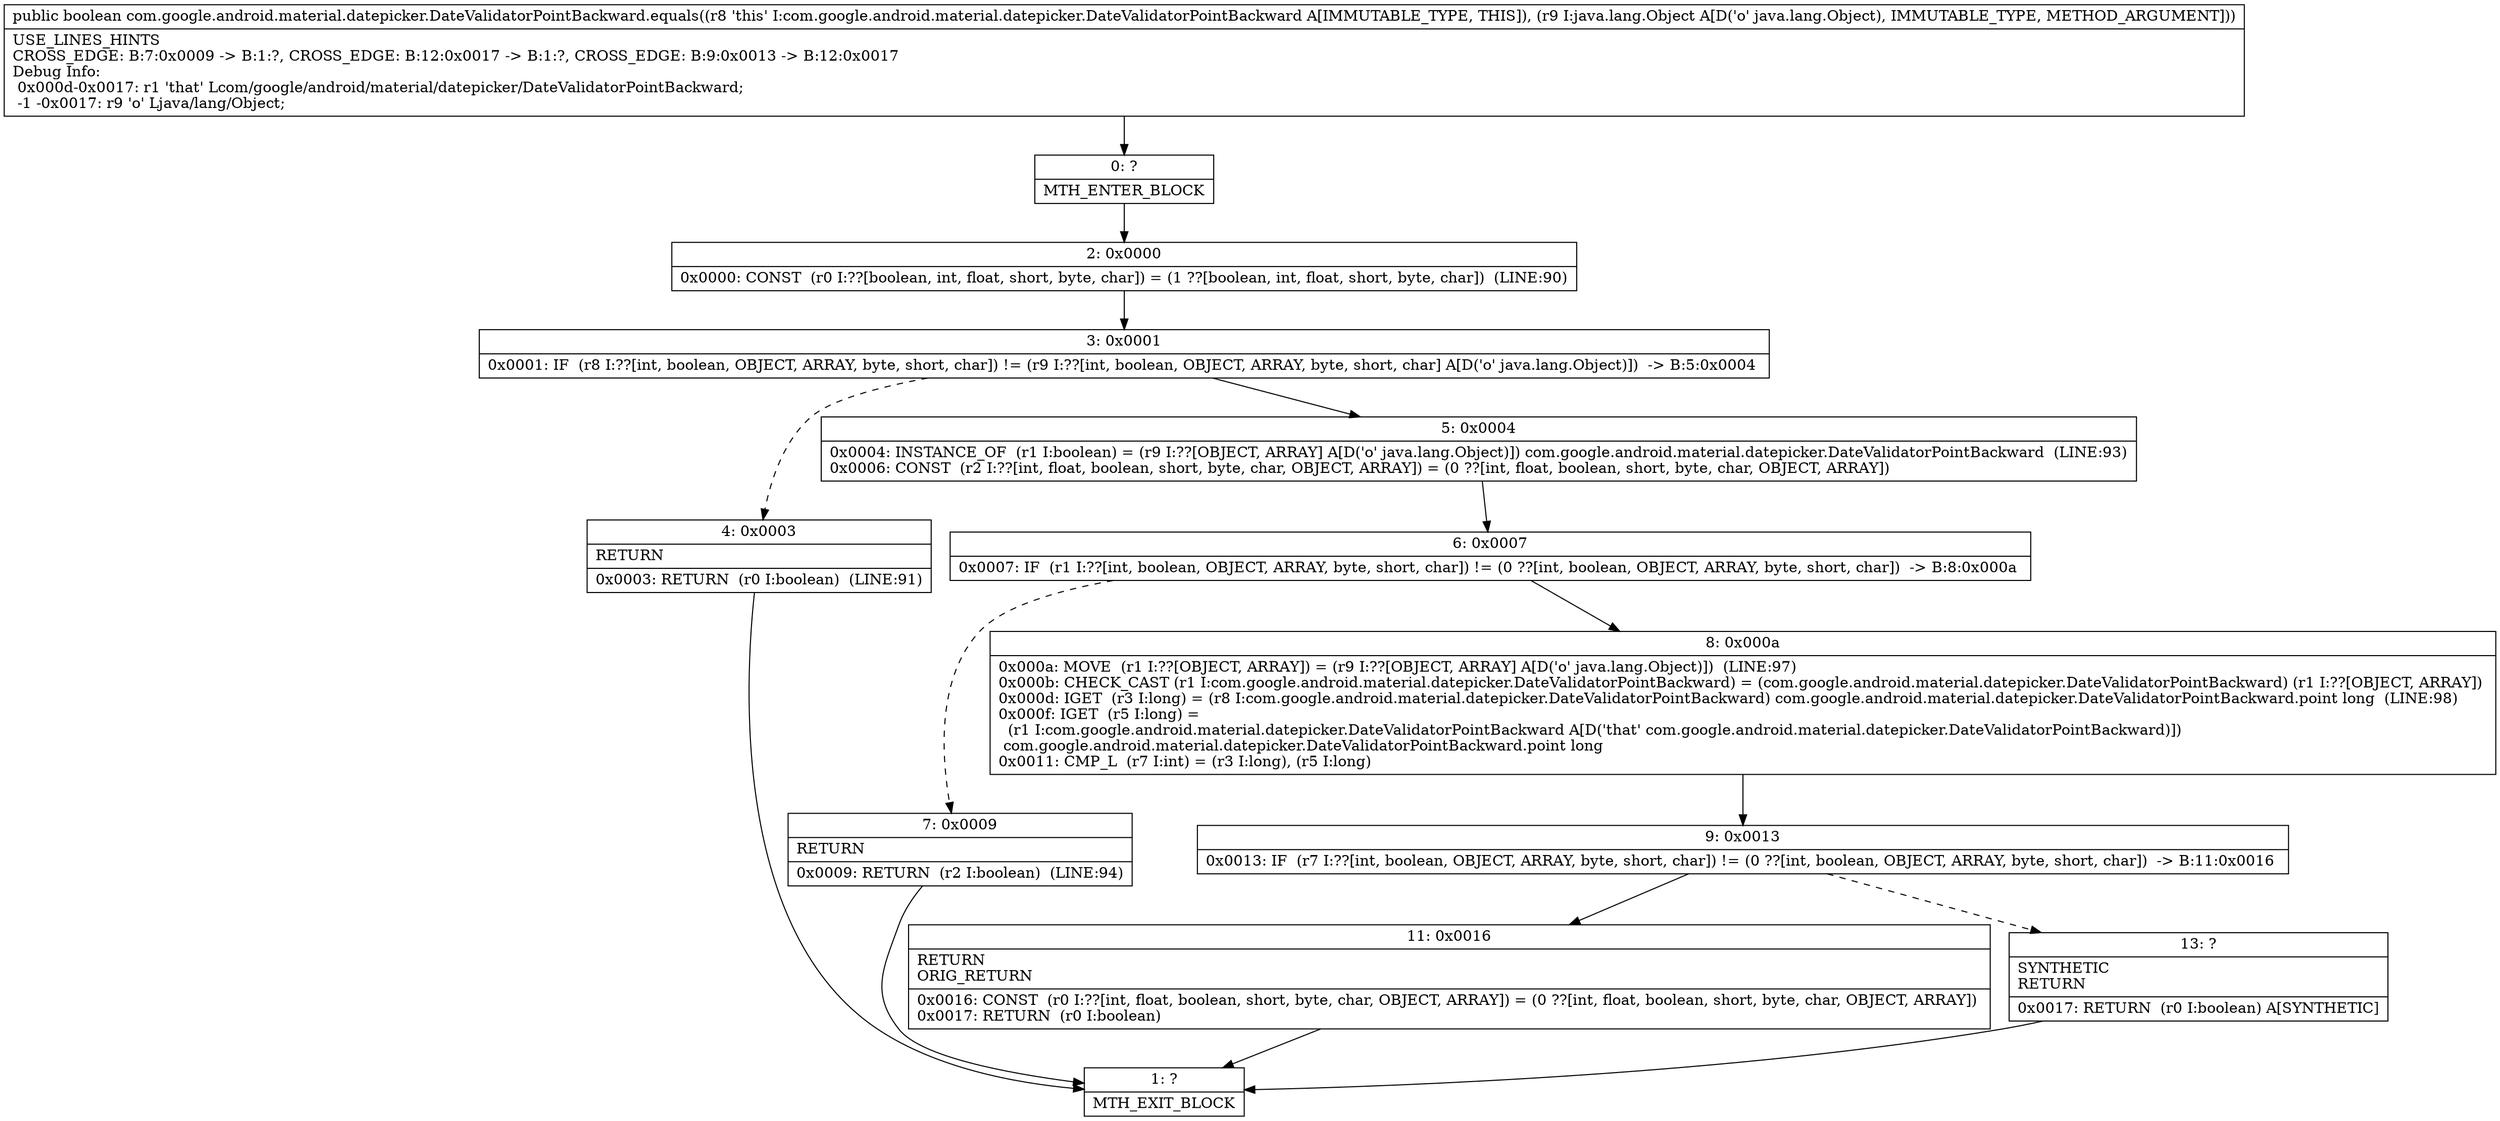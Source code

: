 digraph "CFG forcom.google.android.material.datepicker.DateValidatorPointBackward.equals(Ljava\/lang\/Object;)Z" {
Node_0 [shape=record,label="{0\:\ ?|MTH_ENTER_BLOCK\l}"];
Node_2 [shape=record,label="{2\:\ 0x0000|0x0000: CONST  (r0 I:??[boolean, int, float, short, byte, char]) = (1 ??[boolean, int, float, short, byte, char])  (LINE:90)\l}"];
Node_3 [shape=record,label="{3\:\ 0x0001|0x0001: IF  (r8 I:??[int, boolean, OBJECT, ARRAY, byte, short, char]) != (r9 I:??[int, boolean, OBJECT, ARRAY, byte, short, char] A[D('o' java.lang.Object)])  \-\> B:5:0x0004 \l}"];
Node_4 [shape=record,label="{4\:\ 0x0003|RETURN\l|0x0003: RETURN  (r0 I:boolean)  (LINE:91)\l}"];
Node_1 [shape=record,label="{1\:\ ?|MTH_EXIT_BLOCK\l}"];
Node_5 [shape=record,label="{5\:\ 0x0004|0x0004: INSTANCE_OF  (r1 I:boolean) = (r9 I:??[OBJECT, ARRAY] A[D('o' java.lang.Object)]) com.google.android.material.datepicker.DateValidatorPointBackward  (LINE:93)\l0x0006: CONST  (r2 I:??[int, float, boolean, short, byte, char, OBJECT, ARRAY]) = (0 ??[int, float, boolean, short, byte, char, OBJECT, ARRAY]) \l}"];
Node_6 [shape=record,label="{6\:\ 0x0007|0x0007: IF  (r1 I:??[int, boolean, OBJECT, ARRAY, byte, short, char]) != (0 ??[int, boolean, OBJECT, ARRAY, byte, short, char])  \-\> B:8:0x000a \l}"];
Node_7 [shape=record,label="{7\:\ 0x0009|RETURN\l|0x0009: RETURN  (r2 I:boolean)  (LINE:94)\l}"];
Node_8 [shape=record,label="{8\:\ 0x000a|0x000a: MOVE  (r1 I:??[OBJECT, ARRAY]) = (r9 I:??[OBJECT, ARRAY] A[D('o' java.lang.Object)])  (LINE:97)\l0x000b: CHECK_CAST (r1 I:com.google.android.material.datepicker.DateValidatorPointBackward) = (com.google.android.material.datepicker.DateValidatorPointBackward) (r1 I:??[OBJECT, ARRAY]) \l0x000d: IGET  (r3 I:long) = (r8 I:com.google.android.material.datepicker.DateValidatorPointBackward) com.google.android.material.datepicker.DateValidatorPointBackward.point long  (LINE:98)\l0x000f: IGET  (r5 I:long) = \l  (r1 I:com.google.android.material.datepicker.DateValidatorPointBackward A[D('that' com.google.android.material.datepicker.DateValidatorPointBackward)])\l com.google.android.material.datepicker.DateValidatorPointBackward.point long \l0x0011: CMP_L  (r7 I:int) = (r3 I:long), (r5 I:long) \l}"];
Node_9 [shape=record,label="{9\:\ 0x0013|0x0013: IF  (r7 I:??[int, boolean, OBJECT, ARRAY, byte, short, char]) != (0 ??[int, boolean, OBJECT, ARRAY, byte, short, char])  \-\> B:11:0x0016 \l}"];
Node_11 [shape=record,label="{11\:\ 0x0016|RETURN\lORIG_RETURN\l|0x0016: CONST  (r0 I:??[int, float, boolean, short, byte, char, OBJECT, ARRAY]) = (0 ??[int, float, boolean, short, byte, char, OBJECT, ARRAY]) \l0x0017: RETURN  (r0 I:boolean) \l}"];
Node_13 [shape=record,label="{13\:\ ?|SYNTHETIC\lRETURN\l|0x0017: RETURN  (r0 I:boolean) A[SYNTHETIC]\l}"];
MethodNode[shape=record,label="{public boolean com.google.android.material.datepicker.DateValidatorPointBackward.equals((r8 'this' I:com.google.android.material.datepicker.DateValidatorPointBackward A[IMMUTABLE_TYPE, THIS]), (r9 I:java.lang.Object A[D('o' java.lang.Object), IMMUTABLE_TYPE, METHOD_ARGUMENT]))  | USE_LINES_HINTS\lCROSS_EDGE: B:7:0x0009 \-\> B:1:?, CROSS_EDGE: B:12:0x0017 \-\> B:1:?, CROSS_EDGE: B:9:0x0013 \-\> B:12:0x0017\lDebug Info:\l  0x000d\-0x0017: r1 'that' Lcom\/google\/android\/material\/datepicker\/DateValidatorPointBackward;\l  \-1 \-0x0017: r9 'o' Ljava\/lang\/Object;\l}"];
MethodNode -> Node_0;Node_0 -> Node_2;
Node_2 -> Node_3;
Node_3 -> Node_4[style=dashed];
Node_3 -> Node_5;
Node_4 -> Node_1;
Node_5 -> Node_6;
Node_6 -> Node_7[style=dashed];
Node_6 -> Node_8;
Node_7 -> Node_1;
Node_8 -> Node_9;
Node_9 -> Node_11;
Node_9 -> Node_13[style=dashed];
Node_11 -> Node_1;
Node_13 -> Node_1;
}

